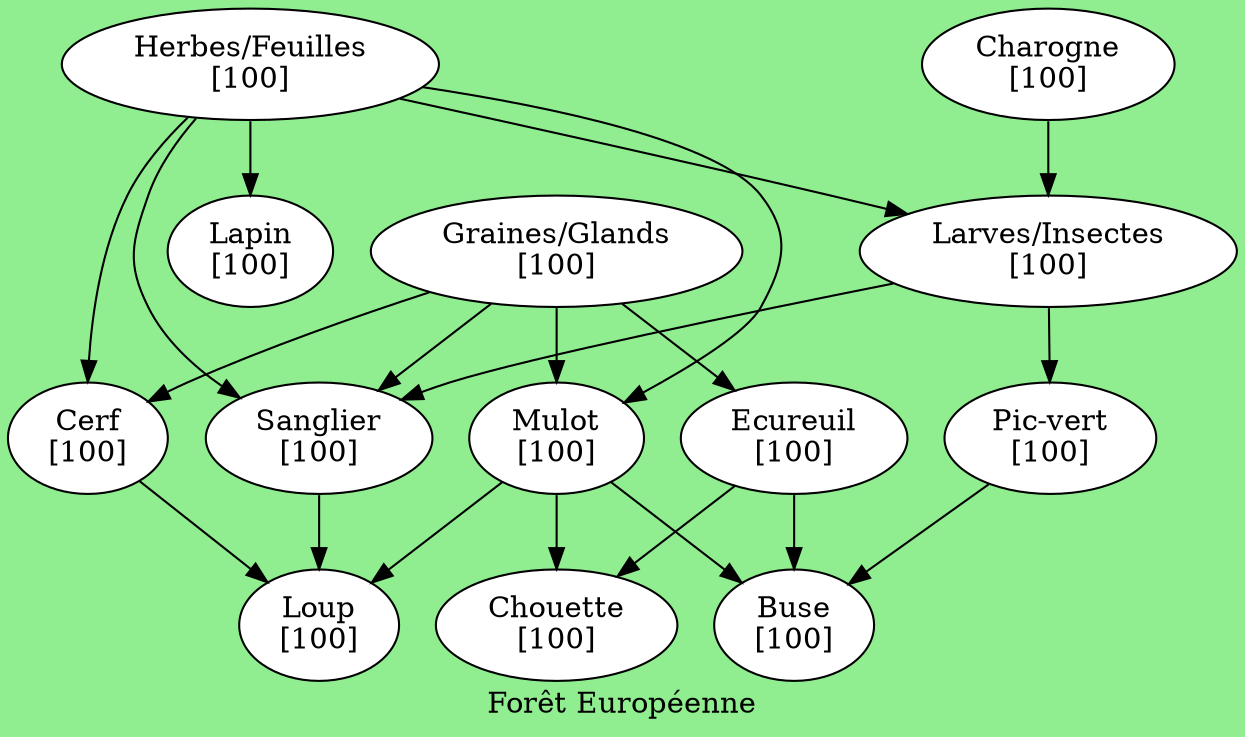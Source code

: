 digraph foret_europ {
    rankdir=TB;
    compound=true;
    newrank=true;

    label = "Forêt Européenne";
    bgcolor = "lightgreen";
    node [shape=ellipse, style=filled, fillcolor=white];

    "Ecureuil" [label="Ecureuil\n[100]"]
    "Graines/Glands" [label="Graines/Glands\n[100]"]
    "Mulot" [label="Mulot\n[100]"]
    "Cerf" [label="Cerf\n[100]"]
    "Sanglier" [label="Sanglier\n[100]"]
    "Larves/Insectes" [label="Larves/Insectes\n[100]"]
    "Herbes/Feuilles" [label="Herbes/Feuilles\n[100]"]
    "Lapin" [label="Lapin\n[100]"]
    "Charogne" [label="Charogne\n[100]"]
    "Pic-vert" [label="Pic-vert\n[100]"]
    "Chouette" [label="Chouette\n[100]"]
    "Buse" [label="Buse\n[100]"]
    "Loup" [label="Loup\n[100]"]

     "Graines/Glands"->"Ecureuil"
     "Graines/Glands"->"Mulot"
     "Graines/Glands"->"Cerf"
     "Graines/Glands"->"Sanglier"

     "Herbes/Feuilles"->"Larves/Insectes"
     "Herbes/Feuilles"->"Lapin"
     "Herbes/Feuilles"->"Mulot"
     "Herbes/Feuilles"->"Cerf"
     "Herbes/Feuilles"->"Sanglier"

     "Charogne"->"Larves/Insectes"

     "Larves/Insectes" -> "Pic-vert"
     "Larves/Insectes"->"Sanglier"

     "Ecureuil"->"Chouette"
     "Ecureuil"->"Buse"

    "Mulot"  ->"Chouette"
    "Mulot"->"Buse"
    "Mulot"->"Loup"

     "Pic-vert" ->"Buse"

     "Cerf" ->"Loup"
     "Sanglier"->"Loup"

 // Force la disposition
    {rank=same; "Graines/Glands"}
    {rank=same; "Herbes/Feuilles"}
    {rank=same; "Charogne"}
    {rank=same; "Larves/Insectes"}
    {rank=same; "Lapin"}
    {rank=same; "Ecureuil"}
    {rank=same; "Mulot"}
    {rank=same; "Pic-vert"}
    {rank=same; "Cerf"}
    {rank=same; "Sanglier"}
    {rank=same; "Chouette"}
    {rank=same; "Buse"}
    {rank=same; "Loup"}
}